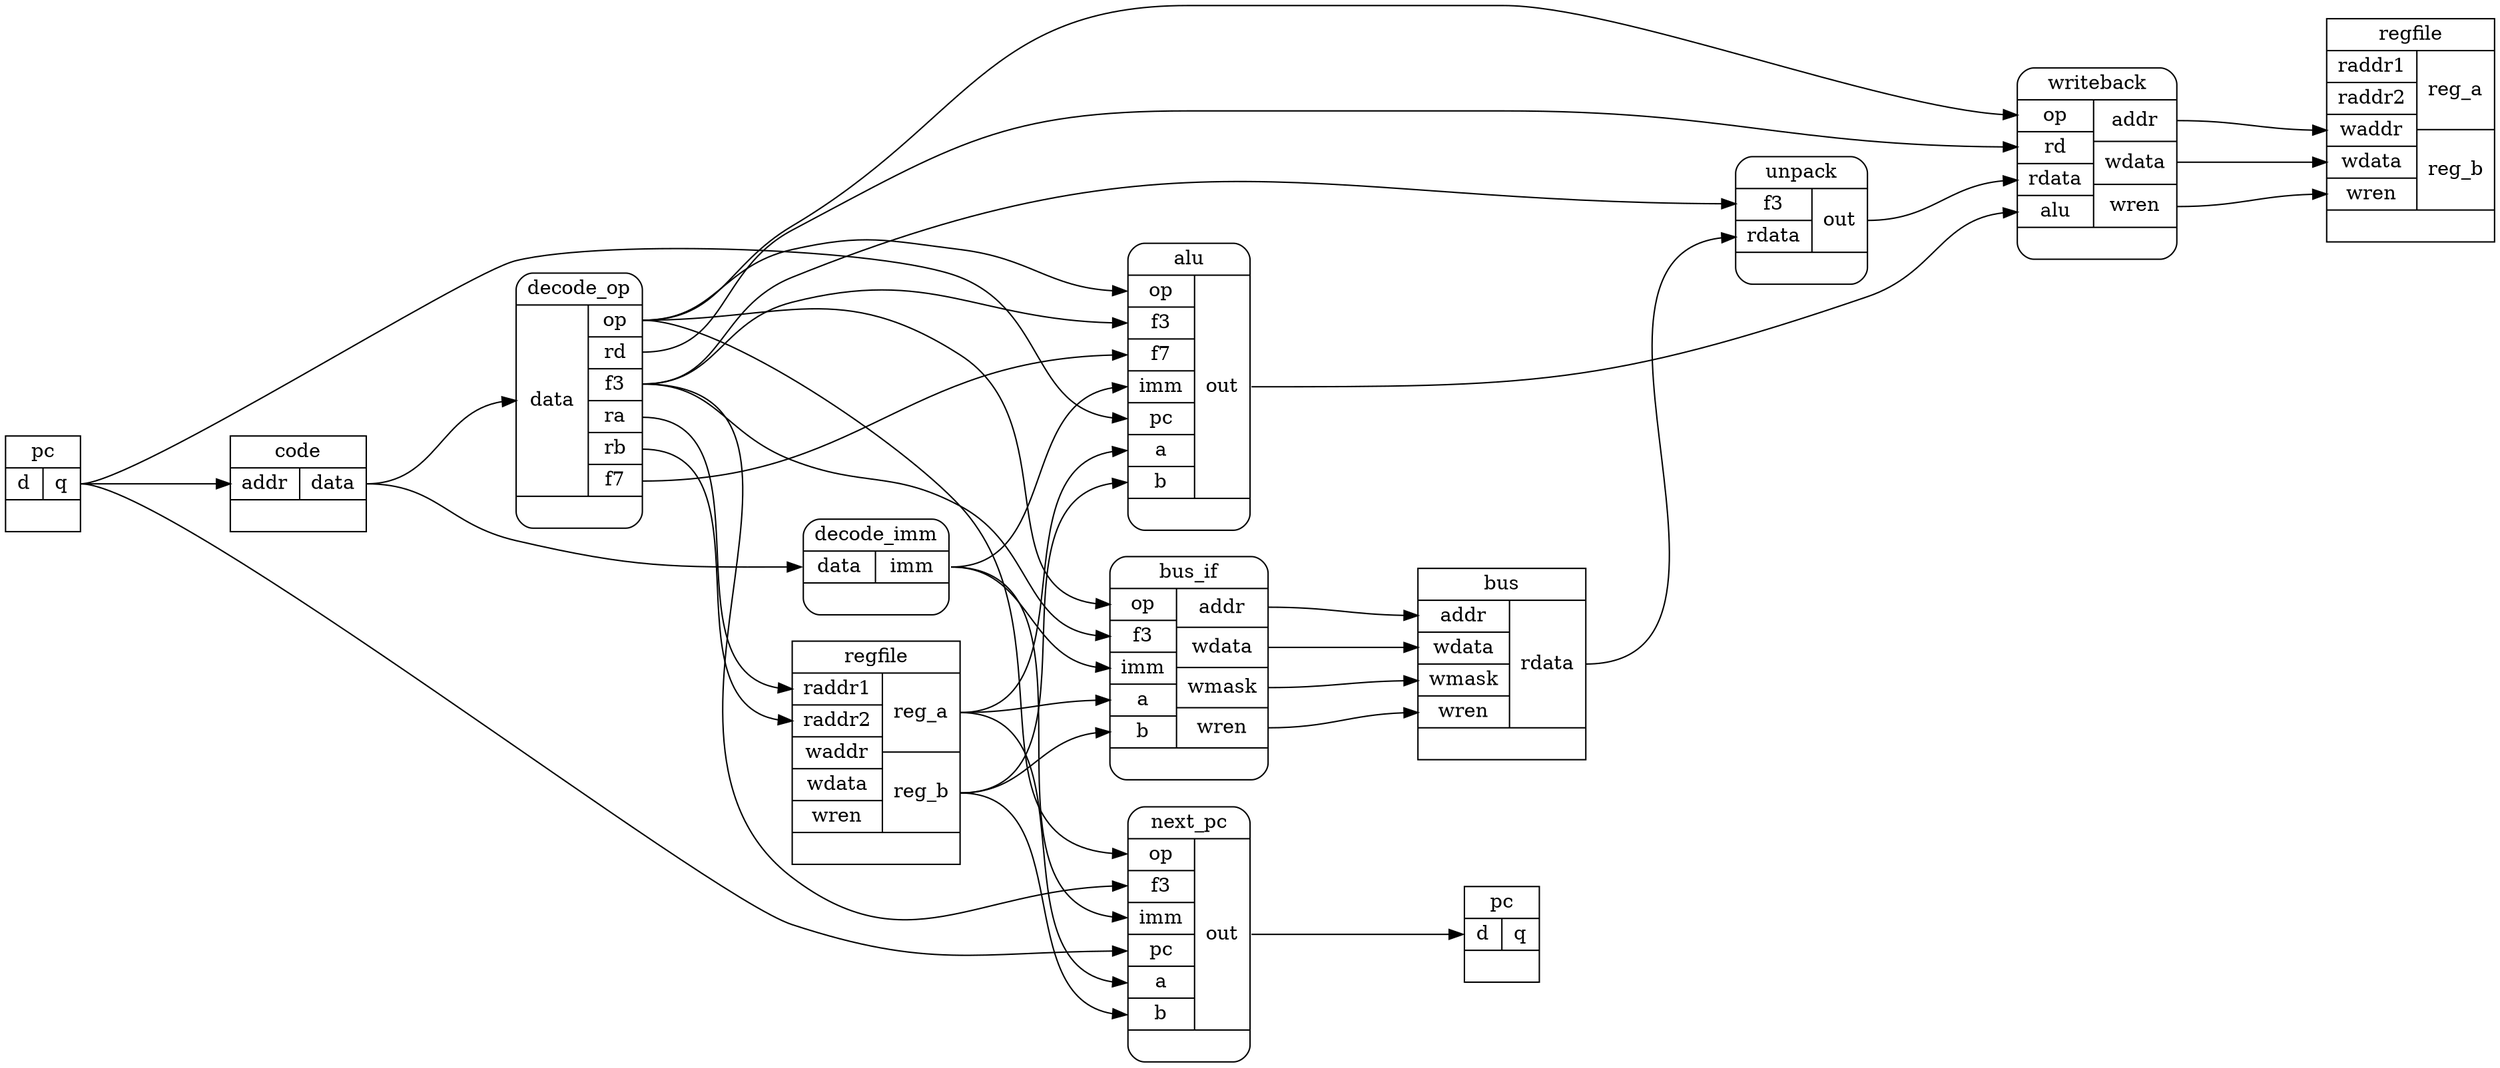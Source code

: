 digraph G {
    rankdir="LR"
    ranksep=1.5
    //nodesep=0.2
    //splines=polyline

    // Fetch, Decode, Execute, Memory, Write

    pc_l [shape="record" label="<top>pc|{<d>d|<q>q}|"]
    pc_r [shape="record" label="<top>pc|{<d>d|<q>q}|"]
    code [shape="record" label="<top>code|{<addr>addr|<data>data}|"]
    bus  [shape="record" label="<top>bus|{{<addr>addr|<wdata>wdata|<wmask>wmask|<wren>wren}|<rdata>rdata}|"]

    alu      [shape="Mrecord" label="alu|{{<op>op|<f3>f3|<f7>f7|<imm>imm|<pc>pc|<a>a|<b>b}|<out>out}|"]
    next_pc  [shape="Mrecord" label="<top>next_pc|{ {<op>op|<f3>f3|<imm>imm|<pc>pc|<a>a|<b>b} | <out>out }|"]
    bus_if   [shape="Mrecord" label="<top>bus_if|{{<op>op|<f3>f3|<imm>imm|<a>a|<b>b}|{<addr>addr|<wdata>wdata|<wmask>wmask|<wren>wren}}|"]

    writeback [shape="Mrecord" label="<top>writeback|{{<op>op|<rd>rd|<rdata>rdata|<alu>alu}|{<addr>addr|<wdata>wdata|<wren>wren}}|"]

    unpack [shape="Mrecord" label="<top>unpack|{{<f3>f3|<rdata>rdata}|{<out>out}}|"]

    decode_op [shape="Mrecord" label="<top>decode_op|{{<data>data}|{<op>op|<rd>rd|<f3>f3|<ra>ra|<rb>rb|<f7>f7}}|"]

    decode_imm [shape="Mrecord" label="<top>decode_imm|{{<data>data}|{<imm>imm}}|"]

    regfile_l [shape="record" label="<top>regfile|{{<raddr1>raddr1|<raddr2>raddr2|<waddr>waddr|<wdata>wdata|<wren>wren}|{<reg_a>reg_a|<reg_b>reg_b}}|"];
    regfile_r [shape="record" label="<top>regfile|{{<raddr1>raddr1|<raddr2>raddr2|<waddr>waddr|<wdata>wdata|<wren>wren}|{<reg_a>reg_a|<reg_b>reg_b}}|"];

    code:data -> decode_op:data
    code:data -> decode_imm:data


    pc_l:q -> code:addr
    pc_l:q -> next_pc:pc
    pc_l:q -> alu:pc

    next_pc:out -> pc_r:d

    decode_op:op -> writeback:op
    decode_op:op -> next_pc:op
    decode_op:op -> alu:op
    decode_op:op -> bus_if:op
    decode_op:rd -> writeback:rd
    decode_op:f3 -> bus_if:f3
    decode_op:f3 -> next_pc:f3
    decode_op:f3 -> alu:f3
    decode_op:f3 -> unpack:f3
    decode_op:ra -> regfile_l:raddr1
    decode_op:rb -> regfile_l:raddr2
    decode_op:f7 -> alu:f7

    decode_imm:imm    -> bus_if:imm
    decode_imm:imm    -> alu:imm
    decode_imm:imm    -> next_pc:imm

    writeback:addr  -> regfile_r:waddr
    writeback:wdata -> regfile_r:wdata
    writeback:wren  -> regfile_r:wren

    bus_if:addr  -> bus:addr
    bus_if:wdata -> bus:wdata
    bus_if:wmask -> bus:wmask
    bus_if:wren  -> bus:wren

    bus:rdata -> unpack:rdata

    unpack:out -> writeback:rdata

    regfile_l:reg_a -> alu:a
    regfile_l:reg_b -> alu:b

    regfile_l:reg_a -> bus_if:a
    regfile_l:reg_b -> bus_if:b
    regfile_l:reg_a -> next_pc:a
    regfile_l:reg_b -> next_pc:b

    alu:out -> writeback:alu


    /*
    rank="same" {
        pc_1
        code_1
        insn_1
        alu_out_1
        data_1
        //regfile_1
    }

    rank="same" {
        pc_2
        insn_2
        //alu_out_2
        //code_2
        //data_2
        regfile_2
    }

    rank="same" {
        pc_3
        insn_3
        alu_out_3
        code_3
        data_3
        //regfile_3
    }

    rank="same" {
        alu
        pc_gen
        addr_gen
    }

    //----------

    pc_1 [shape="record" label="<top>pc_1|{<d>d|<q>q}|"]
    pc_2 [shape="record" label="<top>pc_2|{<d>d|<q>q}|"]
    pc_3 [shape="record" label="<top>pc_3|{<d>d|<q>q}|"]

    insn_1 [shape="record" label="<top>insn_1|{<d>d|<q>q}|"]
    insn_2 [shape="record" label="<top>insn_2|{<d>d|<q>q}|"]
    insn_3 [shape="record" label="<top>insn_3|{<d>d|<q>q}|"]

    alu_out_1 [shape="record" label="<top>alu_out_1|{<d>d|<q>q}|"]
    //alu_out_2 [shape="record" label="<top>alu_out_2|{<d>d|<q>q}|"]
    alu_out_3 [shape="record" label="<top>alu_out_3|{<d>d|<q>q}|"]

    code_1 [shape="record" label="<top>code_1|{<raddr>raddr|<rdata>rdata}|"]
    //code_2 [shape="record" label="<top>code_2|{<raddr>raddr|<rdata>rdata}|"]
    code_3 [shape="record" label="<top>code_3|{<raddr>raddr|<rdata>rdata}|"]

    data_1 [shape="record" label="<top>data_1|{{<addr>addr|<wdata>wdata|<wren>wren}|<rdata>rdata}|"]
    //data_2 [shape="record" label="<top>data_2|{{<addr>addr|<wdata>wdata|<wren>wren}|<rdata>rdata}|"]
    data_3 [shape="record" label="<top>data_3|{{<addr>addr|<wdata>wdata|<wren>wren}|<rdata>rdata}|"]

    //regfile_1 [shape="record" label="<top>regfile_1|{{<raddr1>raddr1|<raddr2>raddr2|<waddr>waddr|<wdata>wdata|<wren>wren}|{<rdata1>rdata1|<rdata2>rdata2}}|"];
    regfile_2 [shape="record" label="<top>regfile_2|{{<raddr1>raddr1|<raddr2>raddr2|<waddr>waddr|<wdata>wdata|<wren>wren}|{<rdata1>rdata1|<rdata2>rdata2}}|"];
    //regfile_3 [shape="record" label="<top>regfile_3|{{<raddr1>raddr1|<raddr2>raddr2|<waddr>waddr|<wdata>wdata|<wren>wren}|{<rdata1>rdata1|<rdata2>rdata2}}|"];


    alu      [shape="Mrecord" label="alu|{{<insn>insn|<pc>pc|<a>a|<b>b}|<out>out}|"]
    pc_gen   [shape="Mrecord" label="<top>pc_gen|{ {<insn>insn|<pc>pc|<a>a|<b>b} | <out>out }|"]
    addr_gen [shape="Mrecord" label="<top>addr_gen|{{<insn>insn|<a>a|<b>b}|{<addr>addr|<wdata>wdata|<wren>wren}}|"]

    writeback [shape="Mrecord" label="<top>writeback|{{<insn>insn|<alu>alu|<data>data}|{<addr>addr|<wdata>wdata|<wren>wren}}|"]

    decode1 [shape="Mrecord" label="<top>decode|{{<insn>insn}|{<ra>ra|<rb>rb}}|"]

    decode2 [shape="Mrecord" label="<top>decode|{{<insn>insn}|{<alu_op>alu_op|<branch>branch|<mode>mode}}|"]

    //----------

    pc_1:q       -> pc_2:d [label="32"]
    insn_1:q     -> writeback:insn [label="32"]
    alu_out_1:q  -> writeback:alu  [label="32"]
    code_1:rdata -> decode1:insn
    code_1:rdata -> insn_2:d [label="32"]
    data_1:rdata -> writeback:data [label="32"]

    //----------

    decode1:ra -> regfile_2:raddr1 [label="5"]
    decode1:rb -> regfile_2:raddr2 [label="5"]

    writeback:addr   -> regfile_2:waddr [label="5"]
    writeback:wdata  -> regfile_2:wdata [label="32"]
    writeback:wren   -> regfile_2:wren  [label="1"]

    //----------

    pc_2:q           -> alu:pc   [label="32"]
    pc_2:q           -> pc_gen:pc   [label="32"]
    insn_2:q         -> decode2:insn [label="32"]
    insn_2:q         -> insn_3:d
    regfile_2:rdata1 -> alu:a    [label="32"]
    regfile_2:rdata2 -> alu:b    [label="32"]
    regfile_2:rdata1 -> pc_gen:a    [label="32"]
    regfile_2:rdata2 -> pc_gen:b    [label="32"]
    regfile_2:rdata1 -> addr_gen:a [label="32"]
    regfile_2:rdata2 -> addr_gen:b [label="32"]

    //----------

    decode2:alu_op   -> alu:insn [label="5"]
    decode2:branch   -> pc_gen:insn [label="5"]
    decode2:mode     -> addr_gen:insn  [label="5"]

    //----------

    alu:out        -> alu_out_3:d [label="32"]
    pc_gen:out     -> pc_3:d
    pc_gen:out     -> code_3:raddr [label="32"]
    addr_gen:addr  -> data_3:addr  [label="14"]
    addr_gen:wdata -> data_3:wdata [label="32"]
    addr_gen:wren  -> data_3:wren  [label="1"]
    */
}
